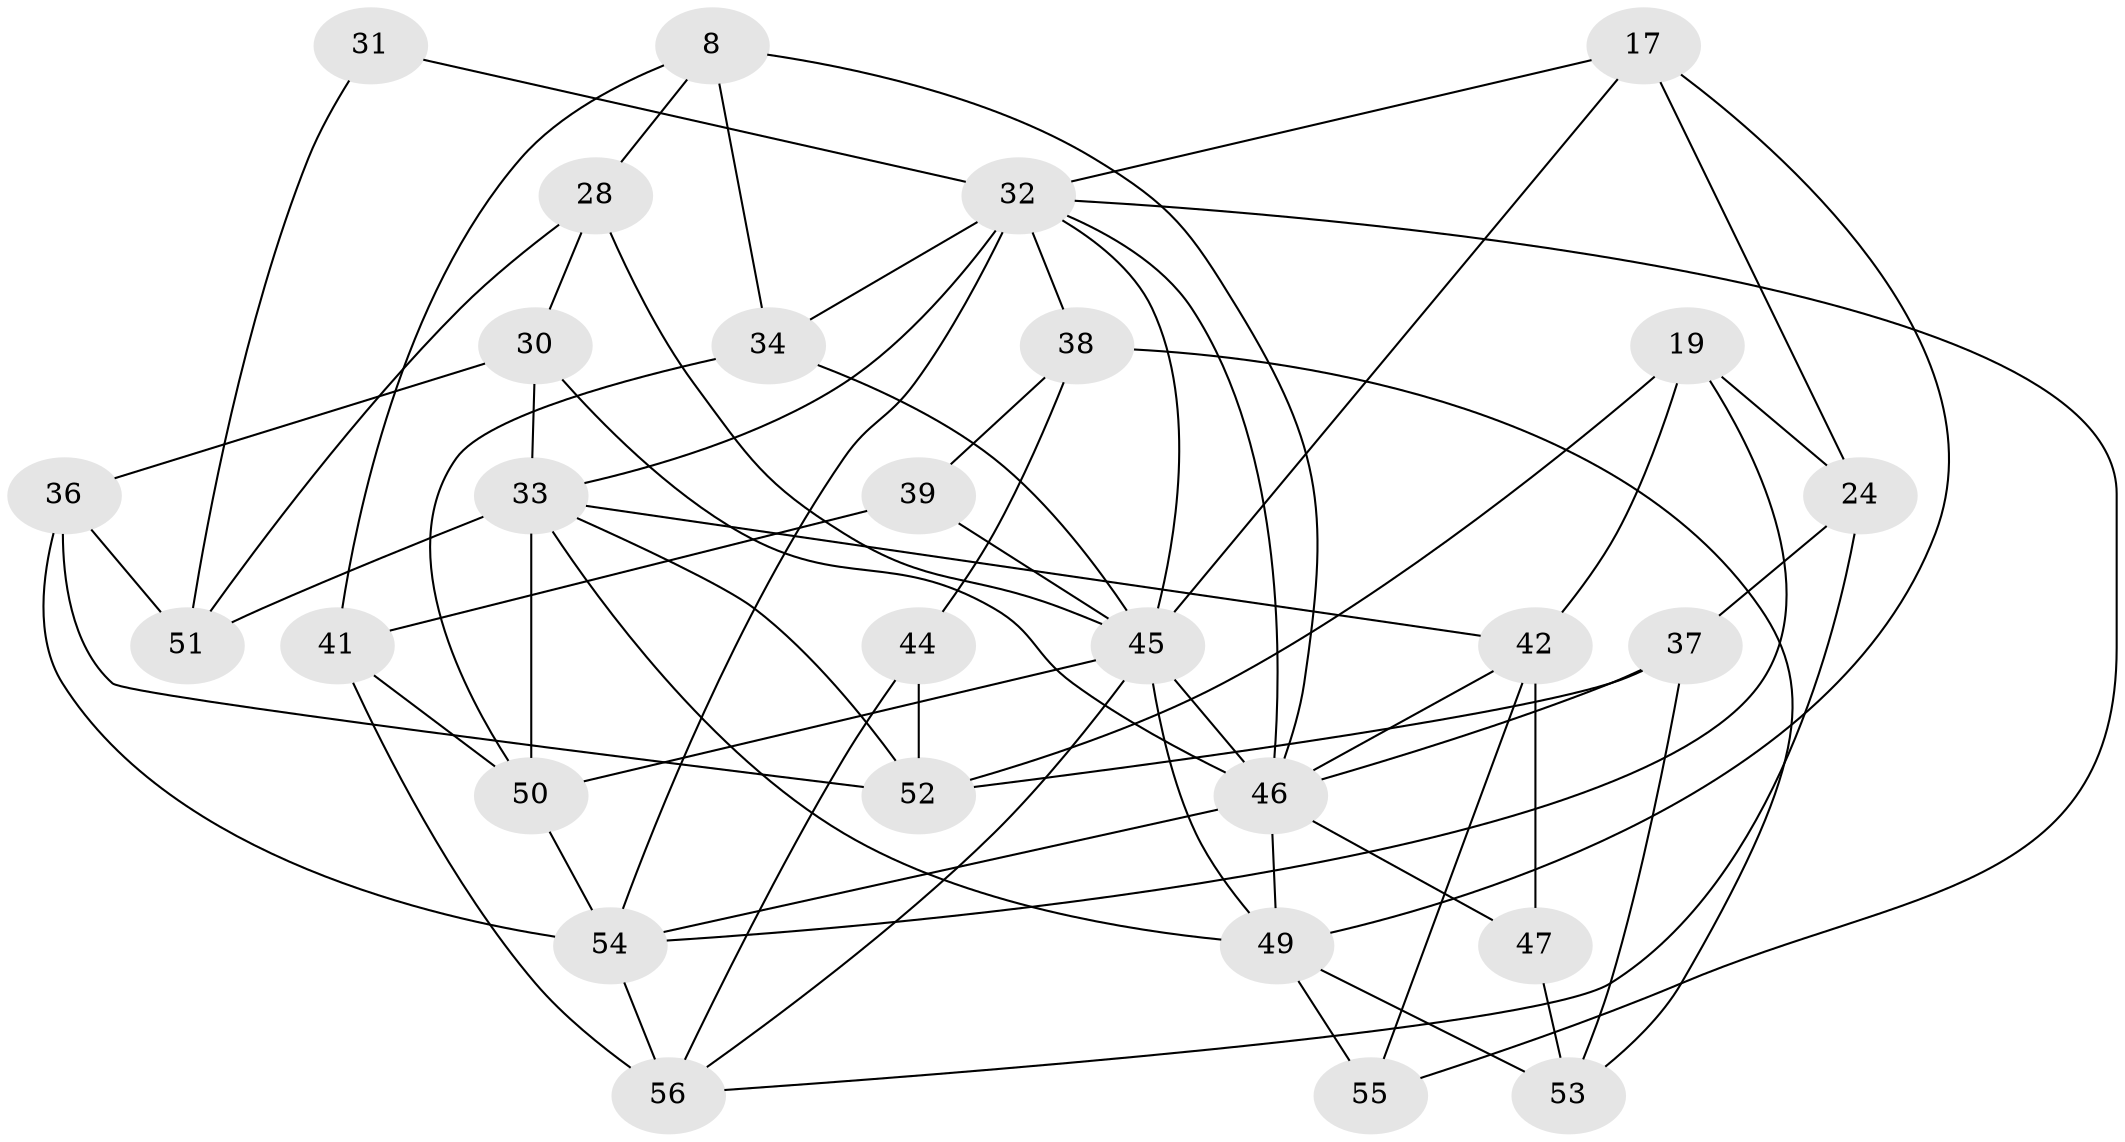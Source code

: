 // original degree distribution, {4: 1.0}
// Generated by graph-tools (version 1.1) at 2025/58/03/09/25 04:58:39]
// undirected, 28 vertices, 66 edges
graph export_dot {
graph [start="1"]
  node [color=gray90,style=filled];
  8;
  17;
  19;
  24;
  28 [super="+25"];
  30;
  31;
  32 [super="+3+22+13+27"];
  33 [super="+5+23"];
  34 [super="+11"];
  36;
  37;
  38 [super="+35"];
  39;
  41 [super="+26"];
  42 [super="+10"];
  44;
  45 [super="+12+14+15"];
  46 [super="+2+40"];
  47;
  49 [super="+29"];
  50 [super="+6"];
  51 [super="+21"];
  52 [super="+9"];
  53;
  54 [super="+48+43"];
  55;
  56 [super="+20"];
  8 -- 41;
  8 -- 28;
  8 -- 46;
  8 -- 34;
  17 -- 24;
  17 -- 32;
  17 -- 49;
  17 -- 45;
  19 -- 52;
  19 -- 24;
  19 -- 42;
  19 -- 54;
  24 -- 56;
  24 -- 37;
  28 -- 30;
  28 -- 51 [weight=2];
  28 -- 45 [weight=2];
  30 -- 36;
  30 -- 46;
  30 -- 33;
  31 -- 51 [weight=2];
  31 -- 32 [weight=2];
  32 -- 34 [weight=3];
  32 -- 55;
  32 -- 46;
  32 -- 38 [weight=3];
  32 -- 33;
  32 -- 54;
  32 -- 45;
  33 -- 51;
  33 -- 49;
  33 -- 50 [weight=2];
  33 -- 42;
  33 -- 52;
  34 -- 50;
  34 -- 45;
  36 -- 54;
  36 -- 52;
  36 -- 51;
  37 -- 53;
  37 -- 52;
  37 -- 46;
  38 -- 44;
  38 -- 39;
  38 -- 53;
  39 -- 41 [weight=2];
  39 -- 45;
  41 -- 56 [weight=2];
  41 -- 50;
  42 -- 55;
  42 -- 47 [weight=2];
  42 -- 46;
  44 -- 52 [weight=2];
  44 -- 56;
  45 -- 56;
  45 -- 49;
  45 -- 50;
  45 -- 46;
  46 -- 54 [weight=3];
  46 -- 47;
  46 -- 49 [weight=2];
  47 -- 53;
  49 -- 53;
  49 -- 55 [weight=2];
  50 -- 54;
  54 -- 56;
}
